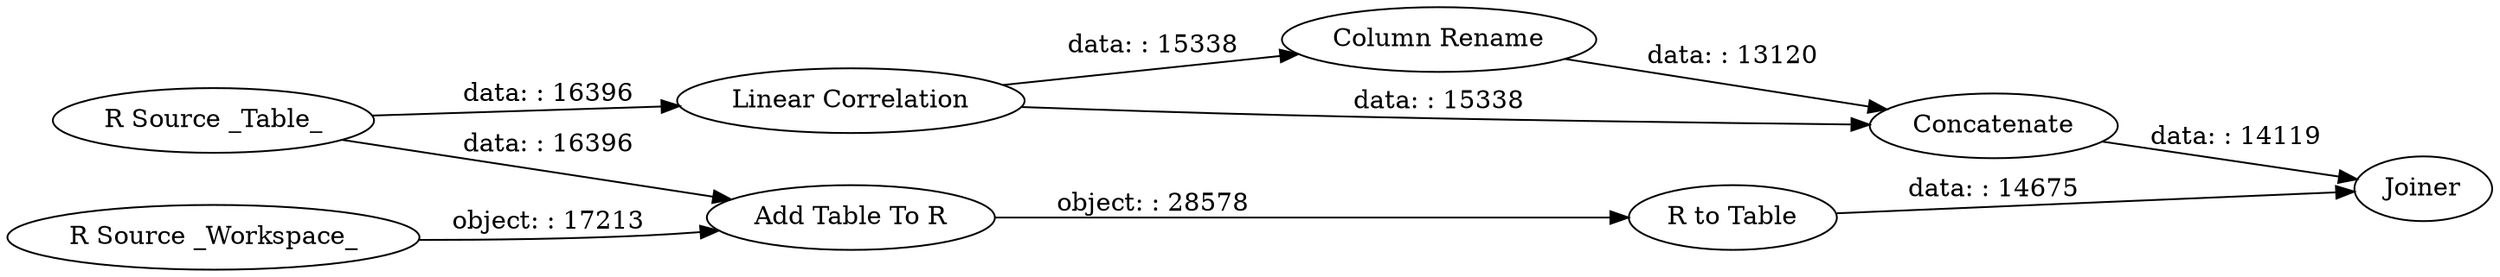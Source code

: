digraph {
	"-7357054683697686068_28" [label="R to Table"]
	"-7357054683697686068_52" [label="Column Rename"]
	"-7357054683697686068_51" [label=Joiner]
	"-7357054683697686068_50" [label="Linear Correlation"]
	"-7357054683697686068_23" [label="R Source _Workspace_"]
	"-7357054683697686068_53" [label=Concatenate]
	"-7357054683697686068_24" [label="Add Table To R"]
	"-7357054683697686068_49" [label="R Source _Table_"]
	"-7357054683697686068_52" -> "-7357054683697686068_53" [label="data: : 13120"]
	"-7357054683697686068_24" -> "-7357054683697686068_28" [label="object: : 28578"]
	"-7357054683697686068_49" -> "-7357054683697686068_24" [label="data: : 16396"]
	"-7357054683697686068_53" -> "-7357054683697686068_51" [label="data: : 14119"]
	"-7357054683697686068_49" -> "-7357054683697686068_50" [label="data: : 16396"]
	"-7357054683697686068_23" -> "-7357054683697686068_24" [label="object: : 17213"]
	"-7357054683697686068_50" -> "-7357054683697686068_52" [label="data: : 15338"]
	"-7357054683697686068_28" -> "-7357054683697686068_51" [label="data: : 14675"]
	"-7357054683697686068_50" -> "-7357054683697686068_53" [label="data: : 15338"]
	rankdir=LR
}
